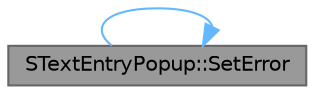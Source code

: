 digraph "STextEntryPopup::SetError"
{
 // INTERACTIVE_SVG=YES
 // LATEX_PDF_SIZE
  bgcolor="transparent";
  edge [fontname=Helvetica,fontsize=10,labelfontname=Helvetica,labelfontsize=10];
  node [fontname=Helvetica,fontsize=10,shape=box,height=0.2,width=0.4];
  rankdir="LR";
  Node1 [id="Node000001",label="STextEntryPopup::SetError",height=0.2,width=0.4,color="gray40", fillcolor="grey60", style="filled", fontcolor="black",tooltip="If InError is a non-empty string the TextBox will use the ErrorReporting widget provided during const..."];
  Node1 -> Node1 [id="edge1_Node000001_Node000001",color="steelblue1",style="solid",tooltip=" "];
}
